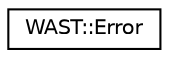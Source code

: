 digraph "Graphical Class Hierarchy"
{
  edge [fontname="Helvetica",fontsize="10",labelfontname="Helvetica",labelfontsize="10"];
  node [fontname="Helvetica",fontsize="10",shape=record];
  rankdir="LR";
  Node0 [label="WAST::Error",height=0.2,width=0.4,color="black", fillcolor="white", style="filled",URL="$struct_w_a_s_t_1_1_error.html"];
}
